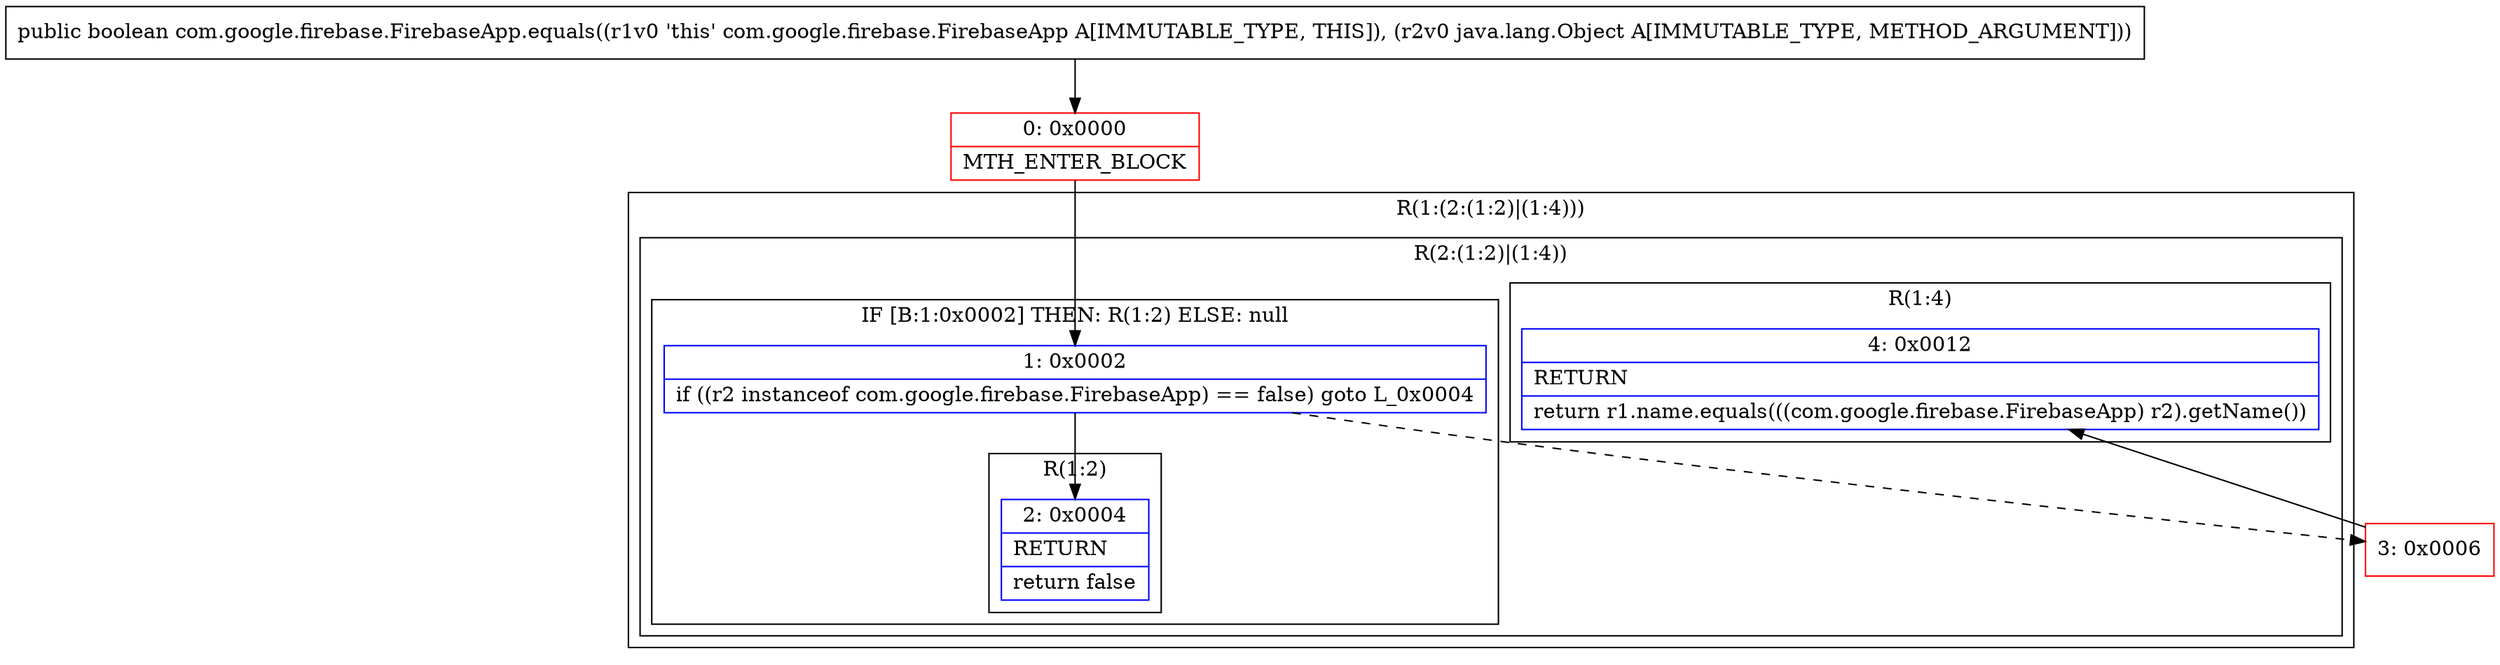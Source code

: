 digraph "CFG forcom.google.firebase.FirebaseApp.equals(Ljava\/lang\/Object;)Z" {
subgraph cluster_Region_1689105865 {
label = "R(1:(2:(1:2)|(1:4)))";
node [shape=record,color=blue];
subgraph cluster_Region_15169484 {
label = "R(2:(1:2)|(1:4))";
node [shape=record,color=blue];
subgraph cluster_IfRegion_2076960307 {
label = "IF [B:1:0x0002] THEN: R(1:2) ELSE: null";
node [shape=record,color=blue];
Node_1 [shape=record,label="{1\:\ 0x0002|if ((r2 instanceof com.google.firebase.FirebaseApp) == false) goto L_0x0004\l}"];
subgraph cluster_Region_170728450 {
label = "R(1:2)";
node [shape=record,color=blue];
Node_2 [shape=record,label="{2\:\ 0x0004|RETURN\l|return false\l}"];
}
}
subgraph cluster_Region_61338483 {
label = "R(1:4)";
node [shape=record,color=blue];
Node_4 [shape=record,label="{4\:\ 0x0012|RETURN\l|return r1.name.equals(((com.google.firebase.FirebaseApp) r2).getName())\l}"];
}
}
}
Node_0 [shape=record,color=red,label="{0\:\ 0x0000|MTH_ENTER_BLOCK\l}"];
Node_3 [shape=record,color=red,label="{3\:\ 0x0006}"];
MethodNode[shape=record,label="{public boolean com.google.firebase.FirebaseApp.equals((r1v0 'this' com.google.firebase.FirebaseApp A[IMMUTABLE_TYPE, THIS]), (r2v0 java.lang.Object A[IMMUTABLE_TYPE, METHOD_ARGUMENT])) }"];
MethodNode -> Node_0;
Node_1 -> Node_2;
Node_1 -> Node_3[style=dashed];
Node_0 -> Node_1;
Node_3 -> Node_4;
}

